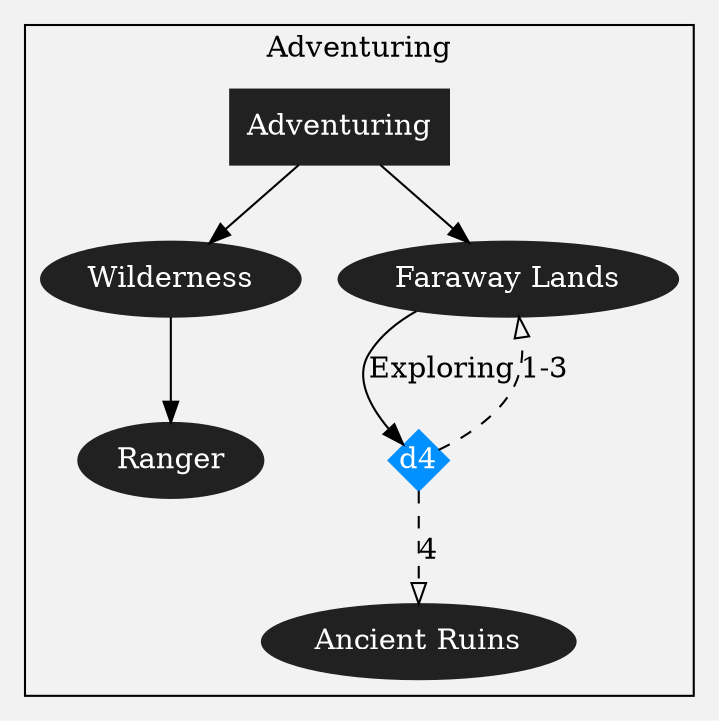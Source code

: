 digraph {
    graph [compound=true, layout=dot, overlap=false, bgcolor="#f2f2f2"];
    node [style=filled, color="#212121", fontcolor="#ffffff"];

    subgraph cluster_adventuring {
        label="Adventuring";

        "Adventuring" [shape=box];

        "Adventuring" -> "Wilderness" -> "Ranger";
        "Adventuring" -> "Faraway Lands";

        "Faraway Lands" -> faraway_ruins_faraway [label="Exploring"];
        faraway_ruins_faraway [label="d4", shape=diamond, style=filled, color="#0090ff", width=0.4, height=0.4, fixedsize=true];
        faraway_ruins_faraway -> "Faraway Lands" [style=dashed, arrowhead=empty, label="1-3"];
        faraway_ruins_faraway -> "Ancient Ruins" [style=dashed, arrowhead=empty, label="4"];
    }
}
